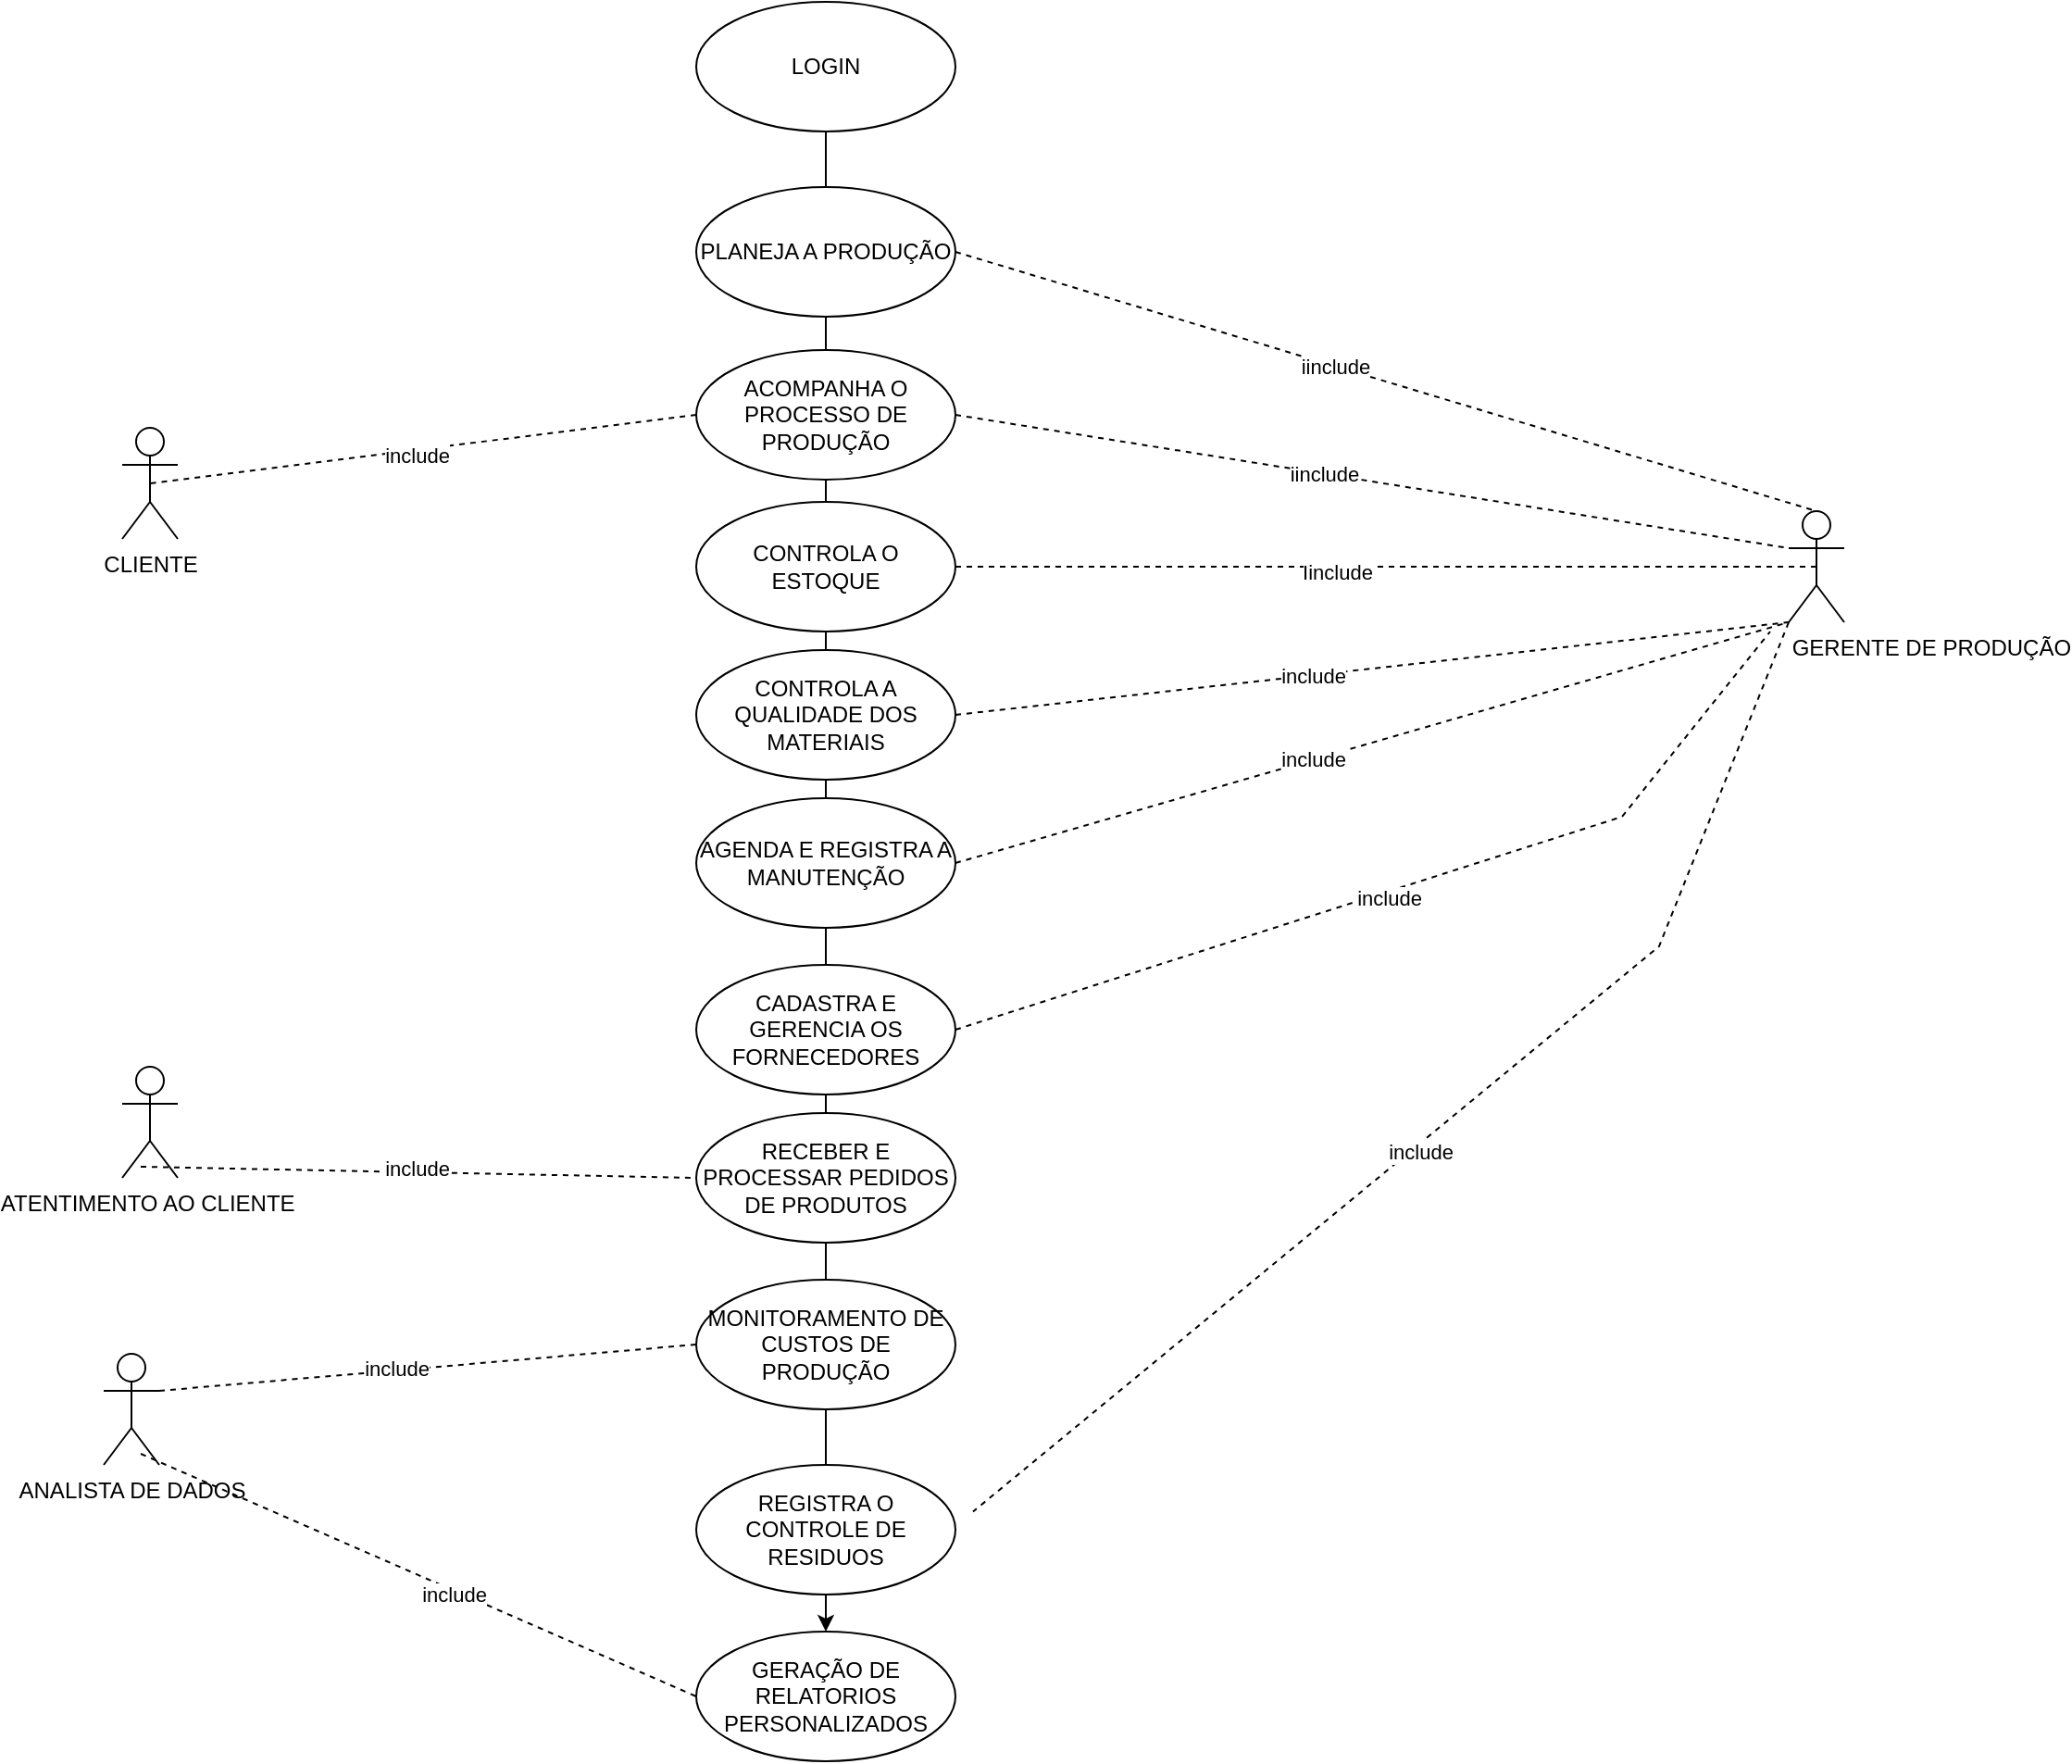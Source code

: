 <mxfile version="22.0.8" type="github">
  <diagram name="Página-1" id="OcnpqpK2JgIhNqqkZlx_">
    <mxGraphModel dx="1941" dy="610" grid="1" gridSize="10" guides="1" tooltips="1" connect="1" arrows="1" fold="1" page="1" pageScale="1" pageWidth="827" pageHeight="1169" math="0" shadow="0">
      <root>
        <mxCell id="0" />
        <mxCell id="1" parent="0" />
        <mxCell id="TUw20xL3SOrRMRf1-5aS-5" value="&amp;nbsp; &amp;nbsp; &amp;nbsp; &amp;nbsp; &amp;nbsp; &amp;nbsp; &amp;nbsp; &amp;nbsp; &amp;nbsp; &amp;nbsp; &amp;nbsp; &amp;nbsp; &amp;nbsp; &amp;nbsp; &amp;nbsp; &amp;nbsp; &amp;nbsp; &amp;nbsp; &amp;nbsp;GERENTE DE PRODUÇÃO" style="shape=umlActor;verticalLabelPosition=bottom;verticalAlign=top;html=1;" parent="1" vertex="1">
          <mxGeometry x="890" y="285" width="30" height="60" as="geometry" />
        </mxCell>
        <mxCell id="TUw20xL3SOrRMRf1-5aS-7" value="&lt;font style=&quot;vertical-align: inherit;&quot;&gt;&lt;font style=&quot;vertical-align: inherit;&quot;&gt;ATENTIMENTO AO CLIENTE&amp;nbsp;&lt;/font&gt;&lt;/font&gt;" style="shape=umlActor;verticalLabelPosition=bottom;verticalAlign=top;html=1;" parent="1" vertex="1">
          <mxGeometry x="-10" y="585" width="30" height="60" as="geometry" />
        </mxCell>
        <mxCell id="TUw20xL3SOrRMRf1-5aS-13" value="&lt;font style=&quot;vertical-align: inherit;&quot;&gt;&lt;font style=&quot;vertical-align: inherit;&quot;&gt;ANALISTA DE DADOS&lt;/font&gt;&lt;/font&gt;" style="shape=umlActor;verticalLabelPosition=bottom;verticalAlign=top;html=1;" parent="1" vertex="1">
          <mxGeometry x="-20" y="740" width="30" height="60" as="geometry" />
        </mxCell>
        <mxCell id="RnF2m4hXI7Ki_g6lQxmm-2" style="edgeStyle=orthogonalEdgeStyle;rounded=0;orthogonalLoop=1;jettySize=auto;html=1;" edge="1" parent="1" source="TUw20xL3SOrRMRf1-5aS-14" target="TUw20xL3SOrRMRf1-5aS-62">
          <mxGeometry relative="1" as="geometry" />
        </mxCell>
        <mxCell id="TUw20xL3SOrRMRf1-5aS-14" value="&lt;font style=&quot;vertical-align: inherit;&quot;&gt;&lt;font style=&quot;vertical-align: inherit;&quot;&gt;LOGIN&lt;/font&gt;&lt;/font&gt;" style="ellipse;whiteSpace=wrap;html=1;" parent="1" vertex="1">
          <mxGeometry x="300" y="10" width="140" height="70" as="geometry" />
        </mxCell>
        <mxCell id="TUw20xL3SOrRMRf1-5aS-39" value="&lt;font style=&quot;vertical-align: inherit;&quot;&gt;&lt;font style=&quot;vertical-align: inherit;&quot;&gt;PLANEJA A PRODUÇÃO&lt;/font&gt;&lt;/font&gt;" style="ellipse;whiteSpace=wrap;html=1;" parent="1" vertex="1">
          <mxGeometry x="300" y="110" width="140" height="70" as="geometry" />
        </mxCell>
        <mxCell id="TUw20xL3SOrRMRf1-5aS-40" value="" style="endArrow=none;dashed=1;html=1;rounded=0;entryX=0.5;entryY=0;entryDx=0;entryDy=0;entryPerimeter=0;exitX=1;exitY=0.5;exitDx=0;exitDy=0;" parent="1" source="TUw20xL3SOrRMRf1-5aS-39" target="TUw20xL3SOrRMRf1-5aS-5" edge="1">
          <mxGeometry width="50" height="50" relative="1" as="geometry">
            <mxPoint x="410" y="210" as="sourcePoint" />
            <mxPoint x="460" y="160" as="targetPoint" />
          </mxGeometry>
        </mxCell>
        <mxCell id="RnF2m4hXI7Ki_g6lQxmm-17" value="iinclude" style="edgeLabel;html=1;align=center;verticalAlign=middle;resizable=0;points=[];" vertex="1" connectable="0" parent="TUw20xL3SOrRMRf1-5aS-40">
          <mxGeometry x="-0.122" relative="1" as="geometry">
            <mxPoint x="1" as="offset" />
          </mxGeometry>
        </mxCell>
        <mxCell id="TUw20xL3SOrRMRf1-5aS-41" value="&lt;font style=&quot;vertical-align: inherit;&quot;&gt;&lt;font style=&quot;vertical-align: inherit;&quot;&gt;ACOMPANHA O PROCESSO DE PRODUÇÃO&lt;/font&gt;&lt;/font&gt;" style="ellipse;whiteSpace=wrap;html=1;" parent="1" vertex="1">
          <mxGeometry x="300" y="198" width="140" height="70" as="geometry" />
        </mxCell>
        <mxCell id="TUw20xL3SOrRMRf1-5aS-43" value="&lt;font style=&quot;vertical-align: inherit;&quot;&gt;&lt;font style=&quot;vertical-align: inherit;&quot;&gt;&lt;font style=&quot;vertical-align: inherit;&quot;&gt;&lt;font style=&quot;vertical-align: inherit;&quot;&gt;CONTROLA O ESTOQUE&lt;/font&gt;&lt;/font&gt;&lt;/font&gt;&lt;/font&gt;" style="ellipse;whiteSpace=wrap;html=1;" parent="1" vertex="1">
          <mxGeometry x="300" y="280" width="140" height="70" as="geometry" />
        </mxCell>
        <mxCell id="TUw20xL3SOrRMRf1-5aS-45" value="&lt;font style=&quot;vertical-align: inherit;&quot;&gt;&lt;font style=&quot;vertical-align: inherit;&quot;&gt;&lt;font style=&quot;vertical-align: inherit;&quot;&gt;&lt;font style=&quot;vertical-align: inherit;&quot;&gt;&lt;font style=&quot;vertical-align: inherit;&quot;&gt;&lt;font style=&quot;vertical-align: inherit;&quot;&gt;CONTROLA A QUALIDADE DOS MATERIAIS&lt;/font&gt;&lt;/font&gt;&lt;/font&gt;&lt;/font&gt;&lt;/font&gt;&lt;/font&gt;" style="ellipse;whiteSpace=wrap;html=1;" parent="1" vertex="1">
          <mxGeometry x="300" y="360" width="140" height="70" as="geometry" />
        </mxCell>
        <mxCell id="TUw20xL3SOrRMRf1-5aS-48" value="&lt;font style=&quot;vertical-align: inherit;&quot;&gt;&lt;font style=&quot;vertical-align: inherit;&quot;&gt;AGENDA E REGISTRA A MANUTENÇÃO&lt;/font&gt;&lt;/font&gt;" style="ellipse;whiteSpace=wrap;html=1;" parent="1" vertex="1">
          <mxGeometry x="300" y="440" width="140" height="70" as="geometry" />
        </mxCell>
        <mxCell id="TUw20xL3SOrRMRf1-5aS-50" value="&lt;font style=&quot;vertical-align: inherit;&quot;&gt;&lt;font style=&quot;vertical-align: inherit;&quot;&gt;&lt;font style=&quot;vertical-align: inherit;&quot;&gt;&lt;font style=&quot;vertical-align: inherit;&quot;&gt;CADASTRA E GERENCIA OS FORNECEDORES&lt;/font&gt;&lt;/font&gt;&lt;/font&gt;&lt;/font&gt;" style="ellipse;whiteSpace=wrap;html=1;" parent="1" vertex="1">
          <mxGeometry x="300" y="530" width="140" height="70" as="geometry" />
        </mxCell>
        <mxCell id="TUw20xL3SOrRMRf1-5aS-53" value="" style="endArrow=none;dashed=1;html=1;rounded=0;exitX=1;exitY=0.5;exitDx=0;exitDy=0;" parent="1" source="TUw20xL3SOrRMRf1-5aS-50" edge="1">
          <mxGeometry width="50" height="50" relative="1" as="geometry">
            <mxPoint x="300" y="565" as="sourcePoint" />
            <mxPoint x="880" y="350" as="targetPoint" />
            <Array as="points">
              <mxPoint x="800" y="450" />
            </Array>
          </mxGeometry>
        </mxCell>
        <mxCell id="RnF2m4hXI7Ki_g6lQxmm-24" value="include" style="edgeLabel;html=1;align=center;verticalAlign=middle;resizable=0;points=[];" vertex="1" connectable="0" parent="TUw20xL3SOrRMRf1-5aS-53">
          <mxGeometry x="-0.051" y="1" relative="1" as="geometry">
            <mxPoint x="5" y="3" as="offset" />
          </mxGeometry>
        </mxCell>
        <mxCell id="TUw20xL3SOrRMRf1-5aS-54" value="&lt;font style=&quot;vertical-align: inherit;&quot;&gt;&lt;font style=&quot;vertical-align: inherit;&quot;&gt;&lt;font style=&quot;vertical-align: inherit;&quot;&gt;&lt;font style=&quot;vertical-align: inherit;&quot;&gt;&lt;font style=&quot;vertical-align: inherit;&quot;&gt;&lt;font style=&quot;vertical-align: inherit;&quot;&gt;RECEBER E PROCESSAR PEDIDOS DE PRODUTOS&lt;/font&gt;&lt;/font&gt;&lt;/font&gt;&lt;/font&gt;&lt;/font&gt;&lt;/font&gt;" style="ellipse;whiteSpace=wrap;html=1;" parent="1" vertex="1">
          <mxGeometry x="300" y="610" width="140" height="70" as="geometry" />
        </mxCell>
        <mxCell id="TUw20xL3SOrRMRf1-5aS-55" value="" style="endArrow=none;dashed=1;html=1;rounded=0;exitX=0.333;exitY=0.9;exitDx=0;exitDy=0;exitPerimeter=0;entryX=0;entryY=0.5;entryDx=0;entryDy=0;" parent="1" source="TUw20xL3SOrRMRf1-5aS-7" target="TUw20xL3SOrRMRf1-5aS-54" edge="1">
          <mxGeometry width="50" height="50" relative="1" as="geometry">
            <mxPoint x="410" y="210" as="sourcePoint" />
            <mxPoint x="460" y="160" as="targetPoint" />
          </mxGeometry>
        </mxCell>
        <mxCell id="RnF2m4hXI7Ki_g6lQxmm-23" value="include" style="edgeLabel;html=1;align=center;verticalAlign=middle;resizable=0;points=[];" vertex="1" connectable="0" parent="TUw20xL3SOrRMRf1-5aS-55">
          <mxGeometry x="-0.018" y="2" relative="1" as="geometry">
            <mxPoint x="1" as="offset" />
          </mxGeometry>
        </mxCell>
        <mxCell id="TUw20xL3SOrRMRf1-5aS-57" value="&lt;font style=&quot;vertical-align: inherit;&quot;&gt;&lt;font style=&quot;vertical-align: inherit;&quot;&gt;&lt;font style=&quot;vertical-align: inherit;&quot;&gt;&lt;font style=&quot;vertical-align: inherit;&quot;&gt;&lt;font style=&quot;vertical-align: inherit;&quot;&gt;&lt;font style=&quot;vertical-align: inherit;&quot;&gt;&lt;font style=&quot;vertical-align: inherit;&quot;&gt;&lt;font style=&quot;vertical-align: inherit;&quot;&gt;REGISTRA O CONTROLE DE RESIDUOS&lt;/font&gt;&lt;/font&gt;&lt;/font&gt;&lt;/font&gt;&lt;/font&gt;&lt;/font&gt;&lt;/font&gt;&lt;/font&gt;" style="ellipse;whiteSpace=wrap;html=1;" parent="1" vertex="1">
          <mxGeometry x="300" y="800" width="140" height="70" as="geometry" />
        </mxCell>
        <mxCell id="TUw20xL3SOrRMRf1-5aS-59" value="&lt;font style=&quot;vertical-align: inherit;&quot;&gt;&lt;font style=&quot;vertical-align: inherit;&quot;&gt;&lt;font style=&quot;vertical-align: inherit;&quot;&gt;&lt;font style=&quot;vertical-align: inherit;&quot;&gt;&lt;font style=&quot;vertical-align: inherit;&quot;&gt;&lt;font style=&quot;vertical-align: inherit;&quot;&gt;&lt;font style=&quot;vertical-align: inherit;&quot;&gt;&lt;font style=&quot;vertical-align: inherit;&quot;&gt;MONITORAMENTO DE CUSTOS DE PRODUÇÃO&lt;/font&gt;&lt;/font&gt;&lt;/font&gt;&lt;/font&gt;&lt;/font&gt;&lt;/font&gt;&lt;/font&gt;&lt;/font&gt;" style="ellipse;whiteSpace=wrap;html=1;" parent="1" vertex="1">
          <mxGeometry x="300" y="700" width="140" height="70" as="geometry" />
        </mxCell>
        <mxCell id="TUw20xL3SOrRMRf1-5aS-60" value="" style="endArrow=none;dashed=1;html=1;rounded=0;exitX=1;exitY=0.333;exitDx=0;exitDy=0;exitPerimeter=0;entryX=0;entryY=0.5;entryDx=0;entryDy=0;" parent="1" source="TUw20xL3SOrRMRf1-5aS-13" target="TUw20xL3SOrRMRf1-5aS-59" edge="1">
          <mxGeometry width="50" height="50" relative="1" as="geometry">
            <mxPoint x="20" y="765" as="sourcePoint" />
            <mxPoint x="460" y="460" as="targetPoint" />
          </mxGeometry>
        </mxCell>
        <mxCell id="RnF2m4hXI7Ki_g6lQxmm-22" value="include" style="edgeLabel;html=1;align=center;verticalAlign=middle;resizable=0;points=[];" vertex="1" connectable="0" parent="TUw20xL3SOrRMRf1-5aS-60">
          <mxGeometry x="-0.12" y="1" relative="1" as="geometry">
            <mxPoint as="offset" />
          </mxGeometry>
        </mxCell>
        <mxCell id="TUw20xL3SOrRMRf1-5aS-61" value="" style="endArrow=none;dashed=1;html=1;rounded=0;exitX=0;exitY=1;exitDx=0;exitDy=0;exitPerimeter=0;entryX=1;entryY=0;entryDx=0;entryDy=0;" parent="1" source="TUw20xL3SOrRMRf1-5aS-5" edge="1">
          <mxGeometry width="50" height="50" relative="1" as="geometry">
            <mxPoint x="920" y="360" as="sourcePoint" />
            <mxPoint x="449.497" y="825.251" as="targetPoint" />
            <Array as="points">
              <mxPoint x="820" y="520" />
            </Array>
          </mxGeometry>
        </mxCell>
        <mxCell id="RnF2m4hXI7Ki_g6lQxmm-21" value="include" style="edgeLabel;html=1;align=center;verticalAlign=middle;resizable=0;points=[];" vertex="1" connectable="0" parent="TUw20xL3SOrRMRf1-5aS-61">
          <mxGeometry x="0.072" y="3" relative="1" as="geometry">
            <mxPoint as="offset" />
          </mxGeometry>
        </mxCell>
        <mxCell id="TUw20xL3SOrRMRf1-5aS-62" value="&lt;font style=&quot;vertical-align: inherit;&quot;&gt;&lt;font style=&quot;vertical-align: inherit;&quot;&gt;GERAÇÃO DE RELATORIOS PERSONALIZADOS&lt;/font&gt;&lt;/font&gt;" style="ellipse;whiteSpace=wrap;html=1;" parent="1" vertex="1">
          <mxGeometry x="300" y="890" width="140" height="70" as="geometry" />
        </mxCell>
        <mxCell id="TUw20xL3SOrRMRf1-5aS-63" value="" style="endArrow=none;dashed=1;html=1;rounded=0;exitX=0.667;exitY=0.9;exitDx=0;exitDy=0;exitPerimeter=0;entryX=0;entryY=0.5;entryDx=0;entryDy=0;" parent="1" source="TUw20xL3SOrRMRf1-5aS-13" target="TUw20xL3SOrRMRf1-5aS-62" edge="1">
          <mxGeometry width="50" height="50" relative="1" as="geometry">
            <mxPoint x="410" y="610" as="sourcePoint" />
            <mxPoint x="460" y="560" as="targetPoint" />
          </mxGeometry>
        </mxCell>
        <mxCell id="RnF2m4hXI7Ki_g6lQxmm-20" value="include" style="edgeLabel;html=1;align=center;verticalAlign=middle;resizable=0;points=[];" vertex="1" connectable="0" parent="TUw20xL3SOrRMRf1-5aS-63">
          <mxGeometry x="0.127" y="-2" relative="1" as="geometry">
            <mxPoint as="offset" />
          </mxGeometry>
        </mxCell>
        <mxCell id="f0nKH0ThOuTonNKVmOt8-1" value="&lt;font style=&quot;vertical-align: inherit;&quot;&gt;&lt;font style=&quot;vertical-align: inherit;&quot;&gt;CLIENTE&lt;/font&gt;&lt;/font&gt;" style="shape=umlActor;verticalLabelPosition=bottom;verticalAlign=top;html=1;" parent="1" vertex="1">
          <mxGeometry x="-10" y="240" width="30" height="60" as="geometry" />
        </mxCell>
        <mxCell id="RnF2m4hXI7Ki_g6lQxmm-6" value="" style="endArrow=none;dashed=1;html=1;rounded=0;exitX=0;exitY=0.5;exitDx=0;exitDy=0;entryX=0.5;entryY=0.5;entryDx=0;entryDy=0;entryPerimeter=0;" edge="1" parent="1" source="TUw20xL3SOrRMRf1-5aS-41" target="f0nKH0ThOuTonNKVmOt8-1">
          <mxGeometry width="50" height="50" relative="1" as="geometry">
            <mxPoint x="670" y="318" as="sourcePoint" />
            <mxPoint x="720" y="268" as="targetPoint" />
          </mxGeometry>
        </mxCell>
        <mxCell id="RnF2m4hXI7Ki_g6lQxmm-7" value="i" style="edgeLabel;html=1;align=center;verticalAlign=middle;resizable=0;points=[];" vertex="1" connectable="0" parent="RnF2m4hXI7Ki_g6lQxmm-6">
          <mxGeometry x="-0.001" y="1" relative="1" as="geometry">
            <mxPoint as="offset" />
          </mxGeometry>
        </mxCell>
        <mxCell id="RnF2m4hXI7Ki_g6lQxmm-10" value="include" style="edgeLabel;html=1;align=center;verticalAlign=middle;resizable=0;points=[];" vertex="1" connectable="0" parent="RnF2m4hXI7Ki_g6lQxmm-6">
          <mxGeometry x="0.026" y="3" relative="1" as="geometry">
            <mxPoint as="offset" />
          </mxGeometry>
        </mxCell>
        <mxCell id="RnF2m4hXI7Ki_g6lQxmm-12" value="" style="endArrow=none;dashed=1;html=1;rounded=0;exitX=1;exitY=0.5;exitDx=0;exitDy=0;entryX=0;entryY=1;entryDx=0;entryDy=0;entryPerimeter=0;" edge="1" parent="1" source="TUw20xL3SOrRMRf1-5aS-45">
          <mxGeometry width="50" height="50" relative="1" as="geometry">
            <mxPoint x="590" y="355" as="sourcePoint" />
            <mxPoint x="890" y="345" as="targetPoint" />
            <Array as="points" />
          </mxGeometry>
        </mxCell>
        <mxCell id="eprNT_7TbdPIIArVyUpC-10" value="include" style="edgeLabel;html=1;align=center;verticalAlign=middle;resizable=0;points=[];" vertex="1" connectable="0" parent="RnF2m4hXI7Ki_g6lQxmm-12">
          <mxGeometry x="-0.142" relative="1" as="geometry">
            <mxPoint as="offset" />
          </mxGeometry>
        </mxCell>
        <mxCell id="eprNT_7TbdPIIArVyUpC-4" value="" style="endArrow=none;dashed=1;html=1;rounded=0;entryX=0;entryY=0.333;entryDx=0;entryDy=0;entryPerimeter=0;exitX=1;exitY=0.5;exitDx=0;exitDy=0;" edge="1" parent="1" source="TUw20xL3SOrRMRf1-5aS-41" target="TUw20xL3SOrRMRf1-5aS-5">
          <mxGeometry width="50" height="50" relative="1" as="geometry">
            <mxPoint x="420.5" y="208" as="sourcePoint" />
            <mxPoint x="739.5" y="300" as="targetPoint" />
          </mxGeometry>
        </mxCell>
        <mxCell id="eprNT_7TbdPIIArVyUpC-5" value="iinclude" style="edgeLabel;html=1;align=center;verticalAlign=middle;resizable=0;points=[];" vertex="1" connectable="0" parent="eprNT_7TbdPIIArVyUpC-4">
          <mxGeometry x="-0.122" relative="1" as="geometry">
            <mxPoint x="1" as="offset" />
          </mxGeometry>
        </mxCell>
        <mxCell id="eprNT_7TbdPIIArVyUpC-6" value="" style="endArrow=none;dashed=1;html=1;rounded=0;entryX=0.5;entryY=0.5;entryDx=0;entryDy=0;entryPerimeter=0;exitX=1;exitY=0.5;exitDx=0;exitDy=0;" edge="1" parent="1" source="TUw20xL3SOrRMRf1-5aS-43" target="TUw20xL3SOrRMRf1-5aS-5">
          <mxGeometry width="50" height="50" relative="1" as="geometry">
            <mxPoint x="450" y="380" as="sourcePoint" />
            <mxPoint x="500" y="330" as="targetPoint" />
          </mxGeometry>
        </mxCell>
        <mxCell id="eprNT_7TbdPIIArVyUpC-7" value="Iinclude" style="edgeLabel;html=1;align=center;verticalAlign=middle;resizable=0;points=[];" vertex="1" connectable="0" parent="eprNT_7TbdPIIArVyUpC-6">
          <mxGeometry x="-0.116" y="-3" relative="1" as="geometry">
            <mxPoint as="offset" />
          </mxGeometry>
        </mxCell>
        <mxCell id="eprNT_7TbdPIIArVyUpC-11" value="" style="endArrow=none;dashed=1;html=1;rounded=0;exitX=1;exitY=0.5;exitDx=0;exitDy=0;entryX=0;entryY=1;entryDx=0;entryDy=0;entryPerimeter=0;" edge="1" parent="1" source="TUw20xL3SOrRMRf1-5aS-48" target="TUw20xL3SOrRMRf1-5aS-5">
          <mxGeometry width="50" height="50" relative="1" as="geometry">
            <mxPoint x="450" y="405" as="sourcePoint" />
            <mxPoint x="840" y="420" as="targetPoint" />
            <Array as="points" />
          </mxGeometry>
        </mxCell>
        <mxCell id="eprNT_7TbdPIIArVyUpC-12" value="include" style="edgeLabel;html=1;align=center;verticalAlign=middle;resizable=0;points=[];" vertex="1" connectable="0" parent="eprNT_7TbdPIIArVyUpC-11">
          <mxGeometry x="-0.142" relative="1" as="geometry">
            <mxPoint as="offset" />
          </mxGeometry>
        </mxCell>
      </root>
    </mxGraphModel>
  </diagram>
</mxfile>

